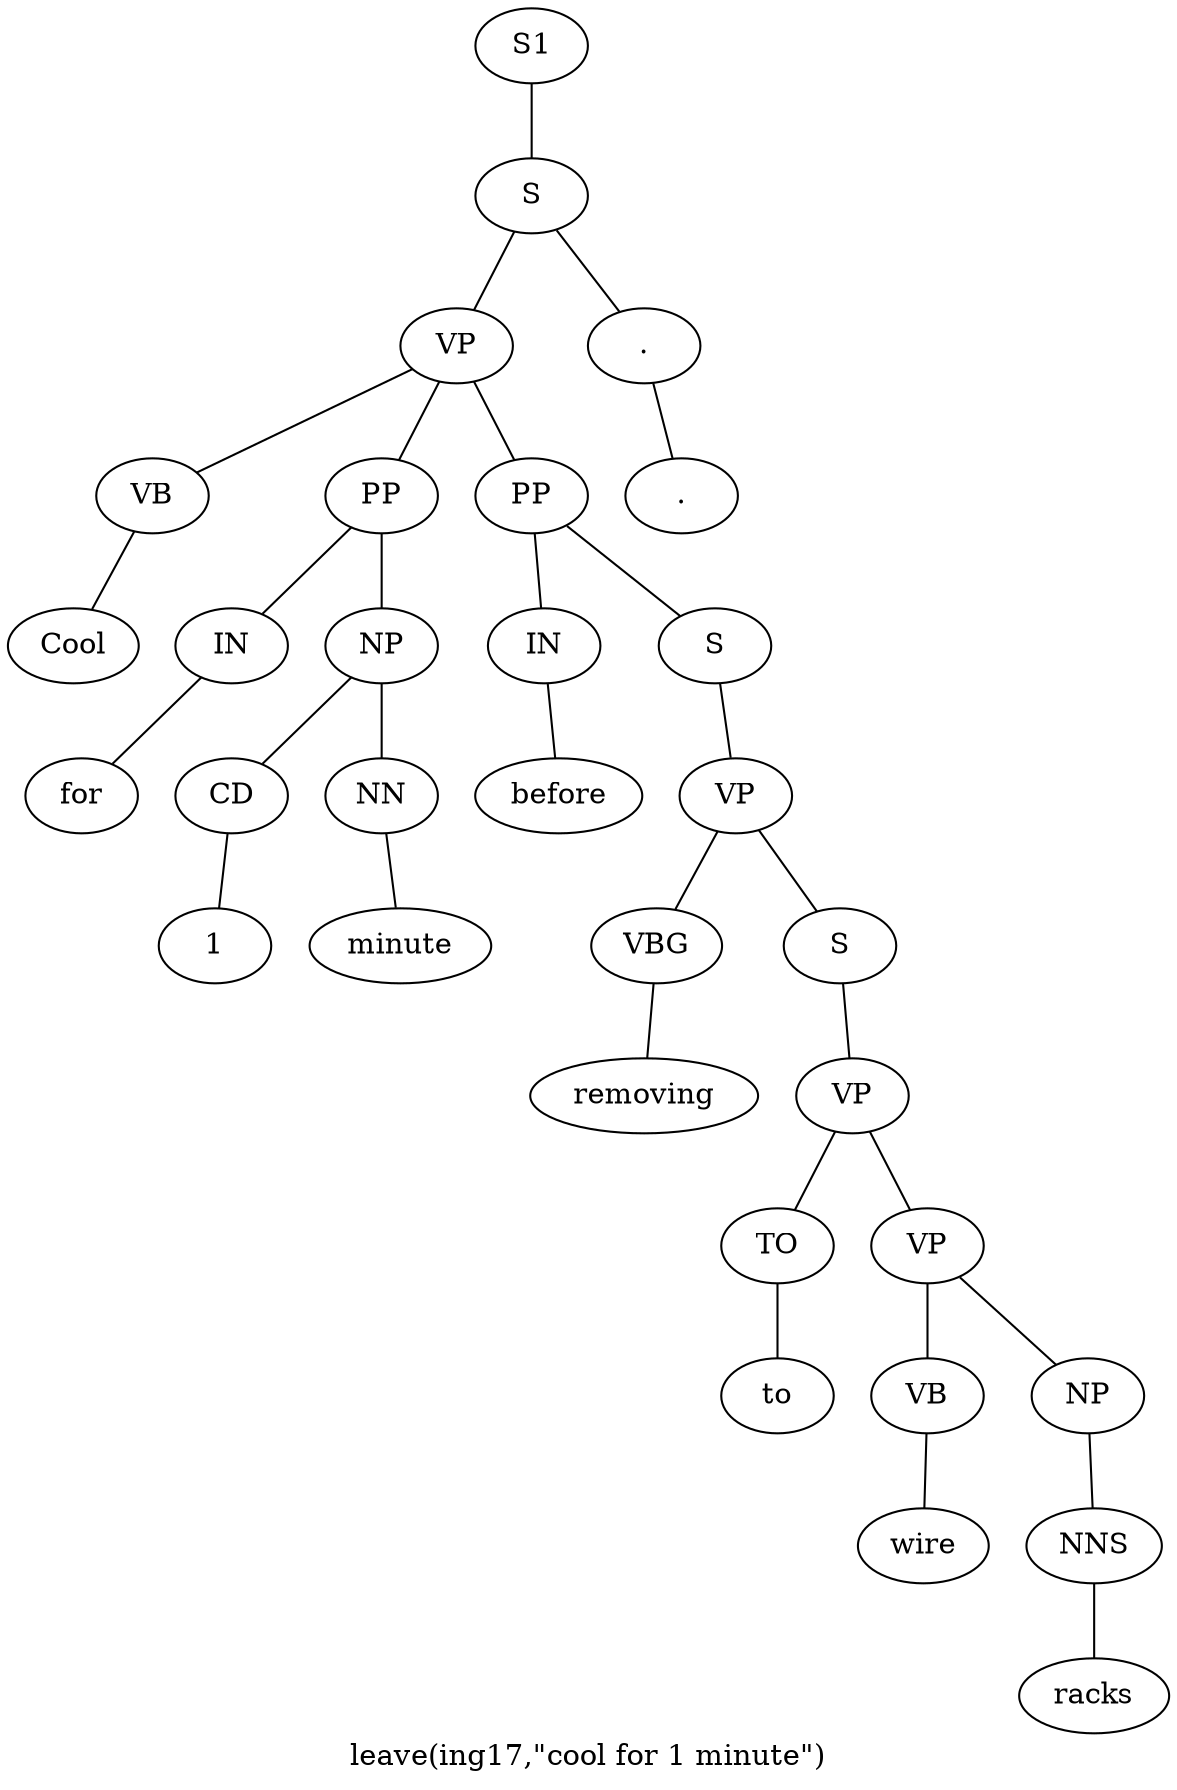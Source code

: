 graph SyntaxGraph {
	label = "leave(ing17,\"cool for 1 minute\")";
	Node0 [label="S1"];
	Node1 [label="S"];
	Node2 [label="VP"];
	Node3 [label="VB"];
	Node4 [label="Cool"];
	Node5 [label="PP"];
	Node6 [label="IN"];
	Node7 [label="for"];
	Node8 [label="NP"];
	Node9 [label="CD"];
	Node10 [label="1"];
	Node11 [label="NN"];
	Node12 [label="minute"];
	Node13 [label="PP"];
	Node14 [label="IN"];
	Node15 [label="before"];
	Node16 [label="S"];
	Node17 [label="VP"];
	Node18 [label="VBG"];
	Node19 [label="removing"];
	Node20 [label="S"];
	Node21 [label="VP"];
	Node22 [label="TO"];
	Node23 [label="to"];
	Node24 [label="VP"];
	Node25 [label="VB"];
	Node26 [label="wire"];
	Node27 [label="NP"];
	Node28 [label="NNS"];
	Node29 [label="racks"];
	Node30 [label="."];
	Node31 [label="."];

	Node0 -- Node1;
	Node1 -- Node2;
	Node1 -- Node30;
	Node2 -- Node3;
	Node2 -- Node5;
	Node2 -- Node13;
	Node3 -- Node4;
	Node5 -- Node6;
	Node5 -- Node8;
	Node6 -- Node7;
	Node8 -- Node9;
	Node8 -- Node11;
	Node9 -- Node10;
	Node11 -- Node12;
	Node13 -- Node14;
	Node13 -- Node16;
	Node14 -- Node15;
	Node16 -- Node17;
	Node17 -- Node18;
	Node17 -- Node20;
	Node18 -- Node19;
	Node20 -- Node21;
	Node21 -- Node22;
	Node21 -- Node24;
	Node22 -- Node23;
	Node24 -- Node25;
	Node24 -- Node27;
	Node25 -- Node26;
	Node27 -- Node28;
	Node28 -- Node29;
	Node30 -- Node31;
}